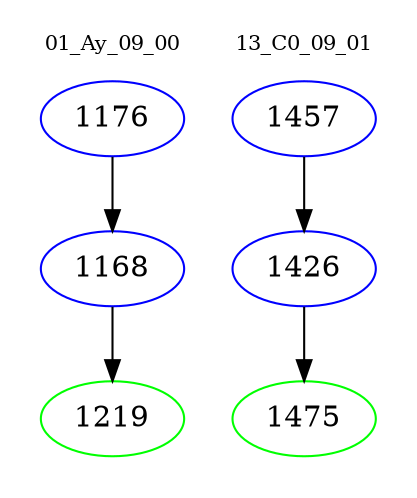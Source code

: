 digraph{
subgraph cluster_0 {
color = white
label = "01_Ay_09_00";
fontsize=10;
T0_1176 [label="1176", color="blue"]
T0_1176 -> T0_1168 [color="black"]
T0_1168 [label="1168", color="blue"]
T0_1168 -> T0_1219 [color="black"]
T0_1219 [label="1219", color="green"]
}
subgraph cluster_1 {
color = white
label = "13_C0_09_01";
fontsize=10;
T1_1457 [label="1457", color="blue"]
T1_1457 -> T1_1426 [color="black"]
T1_1426 [label="1426", color="blue"]
T1_1426 -> T1_1475 [color="black"]
T1_1475 [label="1475", color="green"]
}
}
